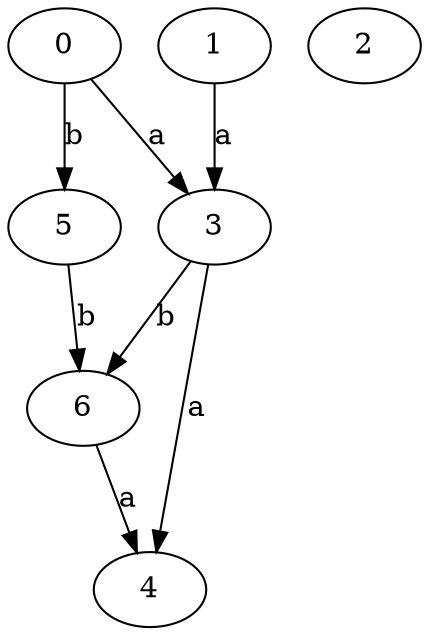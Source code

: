 strict digraph  {
0;
1;
3;
4;
5;
2;
6;
0 -> 3  [label=a];
0 -> 5  [label=b];
1 -> 3  [label=a];
3 -> 4  [label=a];
3 -> 6  [label=b];
5 -> 6  [label=b];
6 -> 4  [label=a];
}
